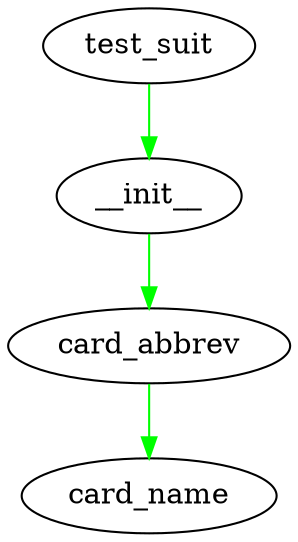 digraph { 
   test_suit -> __init__ [color=green];
   __init__ -> card_abbrev [color=green];
   card_abbrev -> card_name [color=green];
}